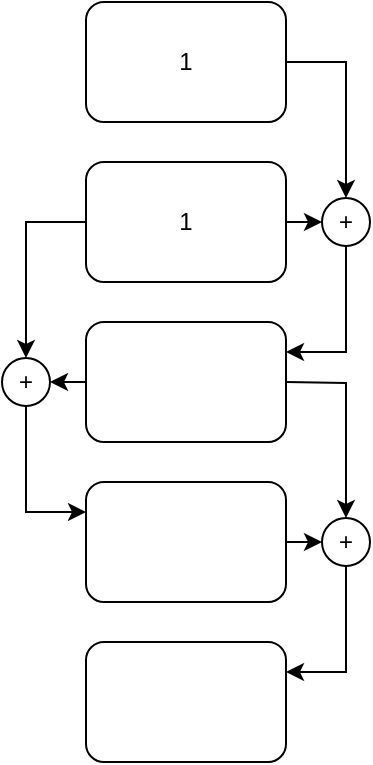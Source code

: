 <mxfile version="24.7.7">
  <diagram name="Seite-1" id="QBtAicqbUVZQdsimcTui">
    <mxGraphModel dx="819" dy="515" grid="1" gridSize="10" guides="1" tooltips="1" connect="1" arrows="1" fold="1" page="1" pageScale="1" pageWidth="827" pageHeight="1169" math="0" shadow="0">
      <root>
        <mxCell id="0" />
        <mxCell id="1" parent="0" />
        <mxCell id="gM31Aiu781X3lYicxg-w-7" style="edgeStyle=orthogonalEdgeStyle;rounded=0;orthogonalLoop=1;jettySize=auto;html=1;exitX=1;exitY=0.5;exitDx=0;exitDy=0;entryX=0.5;entryY=0;entryDx=0;entryDy=0;" edge="1" parent="1" source="gM31Aiu781X3lYicxg-w-1" target="gM31Aiu781X3lYicxg-w-8">
          <mxGeometry relative="1" as="geometry" />
        </mxCell>
        <mxCell id="gM31Aiu781X3lYicxg-w-1" value="1" style="rounded=1;whiteSpace=wrap;html=1;" vertex="1" parent="1">
          <mxGeometry x="110" y="190" width="100" height="60" as="geometry" />
        </mxCell>
        <mxCell id="gM31Aiu781X3lYicxg-w-2" value="1" style="rounded=1;whiteSpace=wrap;html=1;" vertex="1" parent="1">
          <mxGeometry x="110" y="270" width="100" height="60" as="geometry" />
        </mxCell>
        <mxCell id="gM31Aiu781X3lYicxg-w-3" value="" style="rounded=1;whiteSpace=wrap;html=1;" vertex="1" parent="1">
          <mxGeometry x="110" y="350" width="100" height="60" as="geometry" />
        </mxCell>
        <mxCell id="gM31Aiu781X3lYicxg-w-4" value="" style="rounded=1;whiteSpace=wrap;html=1;" vertex="1" parent="1">
          <mxGeometry x="110" y="430" width="100" height="60" as="geometry" />
        </mxCell>
        <mxCell id="gM31Aiu781X3lYicxg-w-5" value="" style="rounded=1;whiteSpace=wrap;html=1;" vertex="1" parent="1">
          <mxGeometry x="110" y="510" width="100" height="60" as="geometry" />
        </mxCell>
        <mxCell id="gM31Aiu781X3lYicxg-w-8" value="+" style="ellipse;whiteSpace=wrap;html=1;aspect=fixed;" vertex="1" parent="1">
          <mxGeometry x="228" y="288" width="24" height="24" as="geometry" />
        </mxCell>
        <mxCell id="gM31Aiu781X3lYicxg-w-9" value="" style="endArrow=classic;html=1;rounded=0;exitX=0.5;exitY=1;exitDx=0;exitDy=0;entryX=1;entryY=0.25;entryDx=0;entryDy=0;" edge="1" parent="1" source="gM31Aiu781X3lYicxg-w-8" target="gM31Aiu781X3lYicxg-w-3">
          <mxGeometry width="50" height="50" relative="1" as="geometry">
            <mxPoint x="390" y="480" as="sourcePoint" />
            <mxPoint x="440" y="430" as="targetPoint" />
            <Array as="points">
              <mxPoint x="240" y="365" />
            </Array>
          </mxGeometry>
        </mxCell>
        <mxCell id="gM31Aiu781X3lYicxg-w-11" value="" style="endArrow=classic;html=1;rounded=0;exitX=1;exitY=0.5;exitDx=0;exitDy=0;entryX=0;entryY=0.5;entryDx=0;entryDy=0;" edge="1" parent="1" source="gM31Aiu781X3lYicxg-w-2" target="gM31Aiu781X3lYicxg-w-8">
          <mxGeometry width="50" height="50" relative="1" as="geometry">
            <mxPoint x="290" y="380" as="sourcePoint" />
            <mxPoint x="340" y="330" as="targetPoint" />
          </mxGeometry>
        </mxCell>
        <mxCell id="gM31Aiu781X3lYicxg-w-17" style="edgeStyle=orthogonalEdgeStyle;rounded=0;orthogonalLoop=1;jettySize=auto;html=1;exitX=0;exitY=0.5;exitDx=0;exitDy=0;entryX=0.5;entryY=0;entryDx=0;entryDy=0;" edge="1" parent="1" target="gM31Aiu781X3lYicxg-w-18" source="gM31Aiu781X3lYicxg-w-2">
          <mxGeometry relative="1" as="geometry">
            <mxPoint x="50" y="315" as="sourcePoint" />
          </mxGeometry>
        </mxCell>
        <mxCell id="gM31Aiu781X3lYicxg-w-18" value="+" style="ellipse;whiteSpace=wrap;html=1;aspect=fixed;" vertex="1" parent="1">
          <mxGeometry x="68" y="368" width="24" height="24" as="geometry" />
        </mxCell>
        <mxCell id="gM31Aiu781X3lYicxg-w-19" value="" style="endArrow=classic;html=1;rounded=0;exitX=0.5;exitY=1;exitDx=0;exitDy=0;entryX=0;entryY=0.25;entryDx=0;entryDy=0;" edge="1" parent="1" source="gM31Aiu781X3lYicxg-w-18" target="gM31Aiu781X3lYicxg-w-4">
          <mxGeometry width="50" height="50" relative="1" as="geometry">
            <mxPoint x="230" y="560" as="sourcePoint" />
            <mxPoint x="50" y="445" as="targetPoint" />
            <Array as="points">
              <mxPoint x="80" y="445" />
            </Array>
          </mxGeometry>
        </mxCell>
        <mxCell id="gM31Aiu781X3lYicxg-w-20" value="" style="endArrow=classic;html=1;rounded=0;exitX=0;exitY=0.5;exitDx=0;exitDy=0;entryX=1;entryY=0.5;entryDx=0;entryDy=0;" edge="1" parent="1" target="gM31Aiu781X3lYicxg-w-18" source="gM31Aiu781X3lYicxg-w-3">
          <mxGeometry width="50" height="50" relative="1" as="geometry">
            <mxPoint x="50" y="380" as="sourcePoint" />
            <mxPoint x="90" y="380" as="targetPoint" />
          </mxGeometry>
        </mxCell>
        <mxCell id="gM31Aiu781X3lYicxg-w-22" style="edgeStyle=orthogonalEdgeStyle;rounded=0;orthogonalLoop=1;jettySize=auto;html=1;exitX=1;exitY=0.5;exitDx=0;exitDy=0;entryX=0.5;entryY=0;entryDx=0;entryDy=0;" edge="1" parent="1" target="gM31Aiu781X3lYicxg-w-23">
          <mxGeometry relative="1" as="geometry">
            <mxPoint x="210" y="380" as="sourcePoint" />
          </mxGeometry>
        </mxCell>
        <mxCell id="gM31Aiu781X3lYicxg-w-23" value="+" style="ellipse;whiteSpace=wrap;html=1;aspect=fixed;" vertex="1" parent="1">
          <mxGeometry x="228" y="448" width="24" height="24" as="geometry" />
        </mxCell>
        <mxCell id="gM31Aiu781X3lYicxg-w-24" value="" style="endArrow=classic;html=1;rounded=0;exitX=0.5;exitY=1;exitDx=0;exitDy=0;entryX=1;entryY=0.25;entryDx=0;entryDy=0;" edge="1" parent="1" source="gM31Aiu781X3lYicxg-w-23">
          <mxGeometry width="50" height="50" relative="1" as="geometry">
            <mxPoint x="390" y="640" as="sourcePoint" />
            <mxPoint x="210" y="525" as="targetPoint" />
            <Array as="points">
              <mxPoint x="240" y="525" />
            </Array>
          </mxGeometry>
        </mxCell>
        <mxCell id="gM31Aiu781X3lYicxg-w-25" value="" style="endArrow=classic;html=1;rounded=0;exitX=1;exitY=0.5;exitDx=0;exitDy=0;entryX=0;entryY=0.5;entryDx=0;entryDy=0;" edge="1" parent="1" target="gM31Aiu781X3lYicxg-w-23">
          <mxGeometry width="50" height="50" relative="1" as="geometry">
            <mxPoint x="210" y="460" as="sourcePoint" />
            <mxPoint x="340" y="490" as="targetPoint" />
          </mxGeometry>
        </mxCell>
      </root>
    </mxGraphModel>
  </diagram>
</mxfile>
